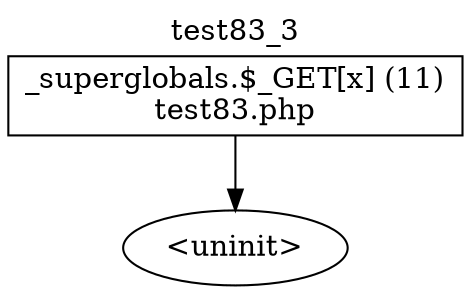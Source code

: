 digraph cfg {
  label="test83_3";
  labelloc=t;
  n1 [shape=box, label="_superglobals.$_GET[x] (11)\ntest83.php"];
  n2 [shape=ellipse, label="<uninit>"];
  n1 -> n2;
}
